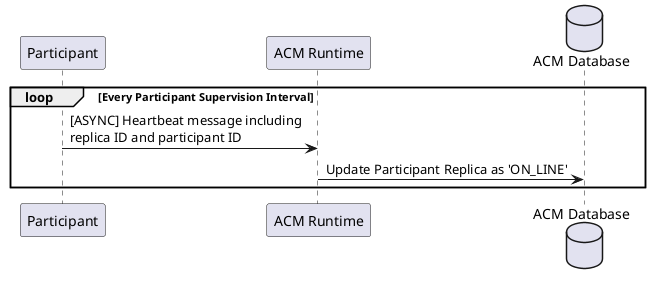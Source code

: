 @startuml

participant Participant
participant "ACM Runtime"
database "ACM Database"

loop Every Participant Supervision Interval
 Participant -> "ACM Runtime": [ASYNC] Heartbeat message including\nreplica ID and participant ID
 "ACM Runtime" -> "ACM Database": Update Participant Replica as 'ON_LINE'
end

@enduml
